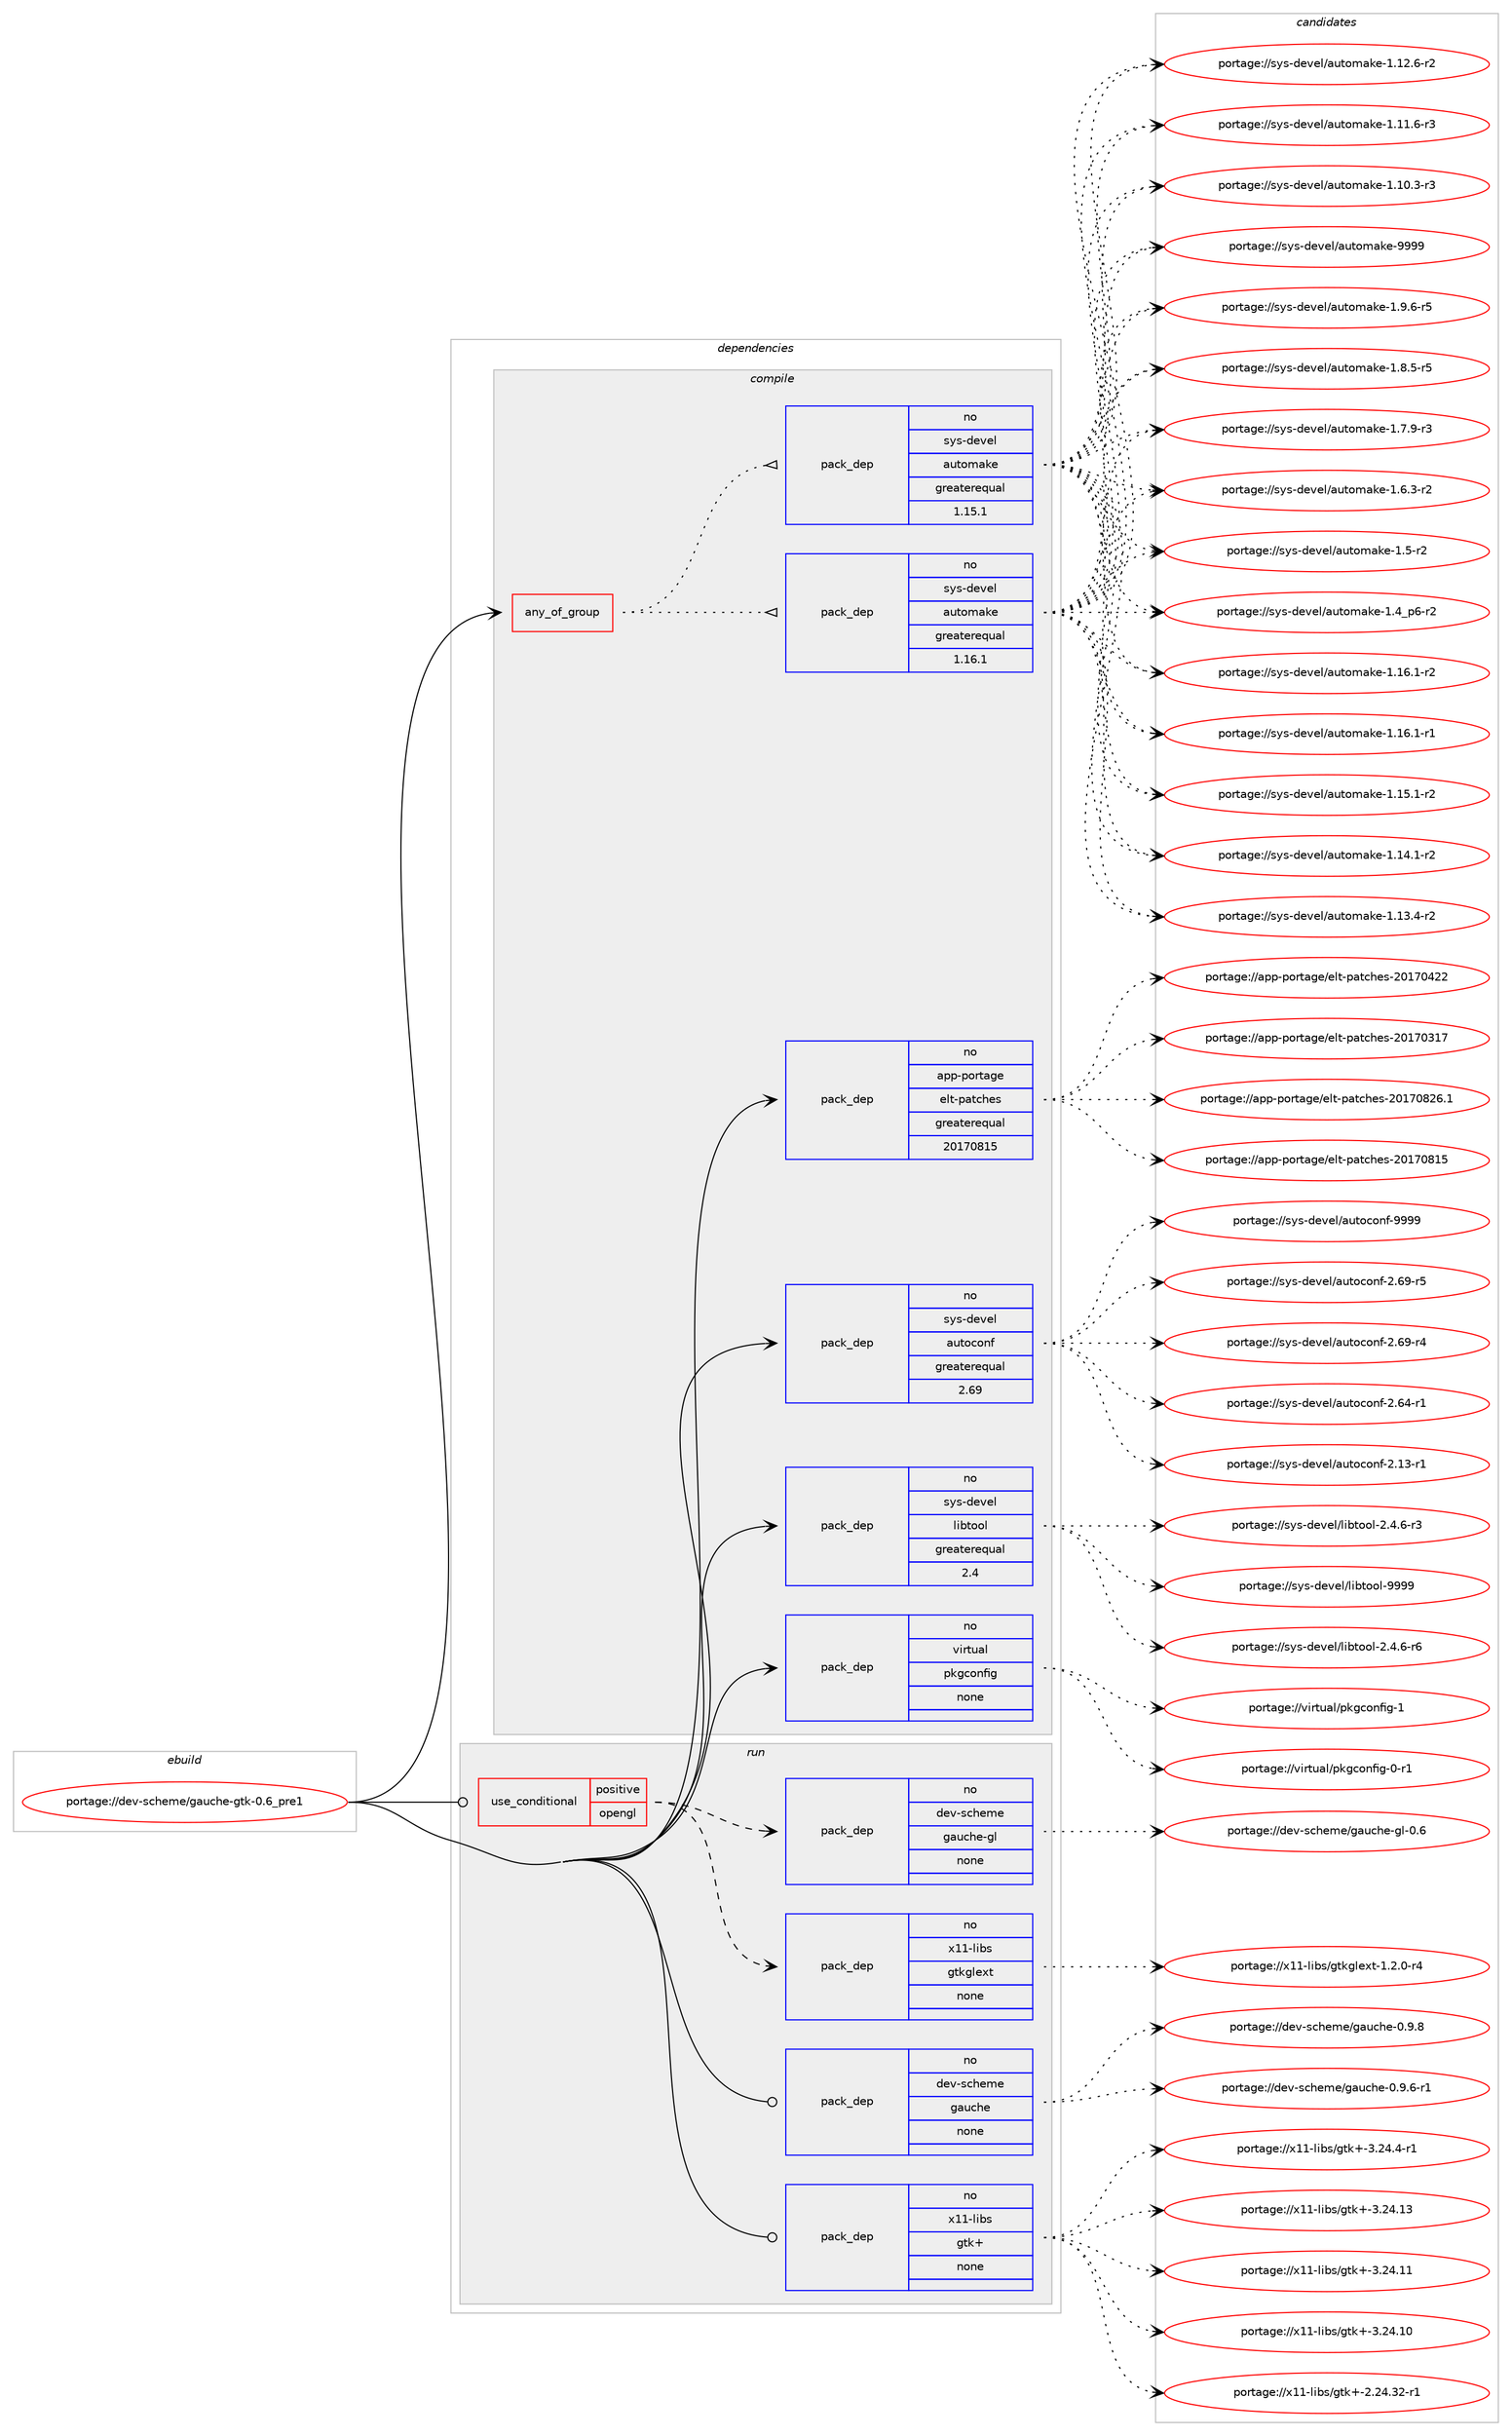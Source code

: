 digraph prolog {

# *************
# Graph options
# *************

newrank=true;
concentrate=true;
compound=true;
graph [rankdir=LR,fontname=Helvetica,fontsize=10,ranksep=1.5];#, ranksep=2.5, nodesep=0.2];
edge  [arrowhead=vee];
node  [fontname=Helvetica,fontsize=10];

# **********
# The ebuild
# **********

subgraph cluster_leftcol {
color=gray;
label=<<i>ebuild</i>>;
id [label="portage://dev-scheme/gauche-gtk-0.6_pre1", color=red, width=4, href="../dev-scheme/gauche-gtk-0.6_pre1.svg"];
}

# ****************
# The dependencies
# ****************

subgraph cluster_midcol {
color=gray;
label=<<i>dependencies</i>>;
subgraph cluster_compile {
fillcolor="#eeeeee";
style=filled;
label=<<i>compile</i>>;
subgraph any4517 {
dependency309270 [label=<<TABLE BORDER="0" CELLBORDER="1" CELLSPACING="0" CELLPADDING="4"><TR><TD CELLPADDING="10">any_of_group</TD></TR></TABLE>>, shape=none, color=red];subgraph pack240568 {
dependency309271 [label=<<TABLE BORDER="0" CELLBORDER="1" CELLSPACING="0" CELLPADDING="4" WIDTH="220"><TR><TD ROWSPAN="6" CELLPADDING="30">pack_dep</TD></TR><TR><TD WIDTH="110">no</TD></TR><TR><TD>sys-devel</TD></TR><TR><TD>automake</TD></TR><TR><TD>greaterequal</TD></TR><TR><TD>1.16.1</TD></TR></TABLE>>, shape=none, color=blue];
}
dependency309270:e -> dependency309271:w [weight=20,style="dotted",arrowhead="oinv"];
subgraph pack240569 {
dependency309272 [label=<<TABLE BORDER="0" CELLBORDER="1" CELLSPACING="0" CELLPADDING="4" WIDTH="220"><TR><TD ROWSPAN="6" CELLPADDING="30">pack_dep</TD></TR><TR><TD WIDTH="110">no</TD></TR><TR><TD>sys-devel</TD></TR><TR><TD>automake</TD></TR><TR><TD>greaterequal</TD></TR><TR><TD>1.15.1</TD></TR></TABLE>>, shape=none, color=blue];
}
dependency309270:e -> dependency309272:w [weight=20,style="dotted",arrowhead="oinv"];
}
id:e -> dependency309270:w [weight=20,style="solid",arrowhead="vee"];
subgraph pack240570 {
dependency309273 [label=<<TABLE BORDER="0" CELLBORDER="1" CELLSPACING="0" CELLPADDING="4" WIDTH="220"><TR><TD ROWSPAN="6" CELLPADDING="30">pack_dep</TD></TR><TR><TD WIDTH="110">no</TD></TR><TR><TD>app-portage</TD></TR><TR><TD>elt-patches</TD></TR><TR><TD>greaterequal</TD></TR><TR><TD>20170815</TD></TR></TABLE>>, shape=none, color=blue];
}
id:e -> dependency309273:w [weight=20,style="solid",arrowhead="vee"];
subgraph pack240571 {
dependency309274 [label=<<TABLE BORDER="0" CELLBORDER="1" CELLSPACING="0" CELLPADDING="4" WIDTH="220"><TR><TD ROWSPAN="6" CELLPADDING="30">pack_dep</TD></TR><TR><TD WIDTH="110">no</TD></TR><TR><TD>sys-devel</TD></TR><TR><TD>autoconf</TD></TR><TR><TD>greaterequal</TD></TR><TR><TD>2.69</TD></TR></TABLE>>, shape=none, color=blue];
}
id:e -> dependency309274:w [weight=20,style="solid",arrowhead="vee"];
subgraph pack240572 {
dependency309275 [label=<<TABLE BORDER="0" CELLBORDER="1" CELLSPACING="0" CELLPADDING="4" WIDTH="220"><TR><TD ROWSPAN="6" CELLPADDING="30">pack_dep</TD></TR><TR><TD WIDTH="110">no</TD></TR><TR><TD>sys-devel</TD></TR><TR><TD>libtool</TD></TR><TR><TD>greaterequal</TD></TR><TR><TD>2.4</TD></TR></TABLE>>, shape=none, color=blue];
}
id:e -> dependency309275:w [weight=20,style="solid",arrowhead="vee"];
subgraph pack240573 {
dependency309276 [label=<<TABLE BORDER="0" CELLBORDER="1" CELLSPACING="0" CELLPADDING="4" WIDTH="220"><TR><TD ROWSPAN="6" CELLPADDING="30">pack_dep</TD></TR><TR><TD WIDTH="110">no</TD></TR><TR><TD>virtual</TD></TR><TR><TD>pkgconfig</TD></TR><TR><TD>none</TD></TR><TR><TD></TD></TR></TABLE>>, shape=none, color=blue];
}
id:e -> dependency309276:w [weight=20,style="solid",arrowhead="vee"];
}
subgraph cluster_compileandrun {
fillcolor="#eeeeee";
style=filled;
label=<<i>compile and run</i>>;
}
subgraph cluster_run {
fillcolor="#eeeeee";
style=filled;
label=<<i>run</i>>;
subgraph cond63981 {
dependency309277 [label=<<TABLE BORDER="0" CELLBORDER="1" CELLSPACING="0" CELLPADDING="4"><TR><TD ROWSPAN="3" CELLPADDING="10">use_conditional</TD></TR><TR><TD>positive</TD></TR><TR><TD>opengl</TD></TR></TABLE>>, shape=none, color=red];
subgraph pack240574 {
dependency309278 [label=<<TABLE BORDER="0" CELLBORDER="1" CELLSPACING="0" CELLPADDING="4" WIDTH="220"><TR><TD ROWSPAN="6" CELLPADDING="30">pack_dep</TD></TR><TR><TD WIDTH="110">no</TD></TR><TR><TD>x11-libs</TD></TR><TR><TD>gtkglext</TD></TR><TR><TD>none</TD></TR><TR><TD></TD></TR></TABLE>>, shape=none, color=blue];
}
dependency309277:e -> dependency309278:w [weight=20,style="dashed",arrowhead="vee"];
subgraph pack240575 {
dependency309279 [label=<<TABLE BORDER="0" CELLBORDER="1" CELLSPACING="0" CELLPADDING="4" WIDTH="220"><TR><TD ROWSPAN="6" CELLPADDING="30">pack_dep</TD></TR><TR><TD WIDTH="110">no</TD></TR><TR><TD>dev-scheme</TD></TR><TR><TD>gauche-gl</TD></TR><TR><TD>none</TD></TR><TR><TD></TD></TR></TABLE>>, shape=none, color=blue];
}
dependency309277:e -> dependency309279:w [weight=20,style="dashed",arrowhead="vee"];
}
id:e -> dependency309277:w [weight=20,style="solid",arrowhead="odot"];
subgraph pack240576 {
dependency309280 [label=<<TABLE BORDER="0" CELLBORDER="1" CELLSPACING="0" CELLPADDING="4" WIDTH="220"><TR><TD ROWSPAN="6" CELLPADDING="30">pack_dep</TD></TR><TR><TD WIDTH="110">no</TD></TR><TR><TD>dev-scheme</TD></TR><TR><TD>gauche</TD></TR><TR><TD>none</TD></TR><TR><TD></TD></TR></TABLE>>, shape=none, color=blue];
}
id:e -> dependency309280:w [weight=20,style="solid",arrowhead="odot"];
subgraph pack240577 {
dependency309281 [label=<<TABLE BORDER="0" CELLBORDER="1" CELLSPACING="0" CELLPADDING="4" WIDTH="220"><TR><TD ROWSPAN="6" CELLPADDING="30">pack_dep</TD></TR><TR><TD WIDTH="110">no</TD></TR><TR><TD>x11-libs</TD></TR><TR><TD>gtk+</TD></TR><TR><TD>none</TD></TR><TR><TD></TD></TR></TABLE>>, shape=none, color=blue];
}
id:e -> dependency309281:w [weight=20,style="solid",arrowhead="odot"];
}
}

# **************
# The candidates
# **************

subgraph cluster_choices {
rank=same;
color=gray;
label=<<i>candidates</i>>;

subgraph choice240568 {
color=black;
nodesep=1;
choice115121115451001011181011084797117116111109971071014557575757 [label="portage://sys-devel/automake-9999", color=red, width=4,href="../sys-devel/automake-9999.svg"];
choice115121115451001011181011084797117116111109971071014549465746544511453 [label="portage://sys-devel/automake-1.9.6-r5", color=red, width=4,href="../sys-devel/automake-1.9.6-r5.svg"];
choice115121115451001011181011084797117116111109971071014549465646534511453 [label="portage://sys-devel/automake-1.8.5-r5", color=red, width=4,href="../sys-devel/automake-1.8.5-r5.svg"];
choice115121115451001011181011084797117116111109971071014549465546574511451 [label="portage://sys-devel/automake-1.7.9-r3", color=red, width=4,href="../sys-devel/automake-1.7.9-r3.svg"];
choice115121115451001011181011084797117116111109971071014549465446514511450 [label="portage://sys-devel/automake-1.6.3-r2", color=red, width=4,href="../sys-devel/automake-1.6.3-r2.svg"];
choice11512111545100101118101108479711711611110997107101454946534511450 [label="portage://sys-devel/automake-1.5-r2", color=red, width=4,href="../sys-devel/automake-1.5-r2.svg"];
choice115121115451001011181011084797117116111109971071014549465295112544511450 [label="portage://sys-devel/automake-1.4_p6-r2", color=red, width=4,href="../sys-devel/automake-1.4_p6-r2.svg"];
choice11512111545100101118101108479711711611110997107101454946495446494511450 [label="portage://sys-devel/automake-1.16.1-r2", color=red, width=4,href="../sys-devel/automake-1.16.1-r2.svg"];
choice11512111545100101118101108479711711611110997107101454946495446494511449 [label="portage://sys-devel/automake-1.16.1-r1", color=red, width=4,href="../sys-devel/automake-1.16.1-r1.svg"];
choice11512111545100101118101108479711711611110997107101454946495346494511450 [label="portage://sys-devel/automake-1.15.1-r2", color=red, width=4,href="../sys-devel/automake-1.15.1-r2.svg"];
choice11512111545100101118101108479711711611110997107101454946495246494511450 [label="portage://sys-devel/automake-1.14.1-r2", color=red, width=4,href="../sys-devel/automake-1.14.1-r2.svg"];
choice11512111545100101118101108479711711611110997107101454946495146524511450 [label="portage://sys-devel/automake-1.13.4-r2", color=red, width=4,href="../sys-devel/automake-1.13.4-r2.svg"];
choice11512111545100101118101108479711711611110997107101454946495046544511450 [label="portage://sys-devel/automake-1.12.6-r2", color=red, width=4,href="../sys-devel/automake-1.12.6-r2.svg"];
choice11512111545100101118101108479711711611110997107101454946494946544511451 [label="portage://sys-devel/automake-1.11.6-r3", color=red, width=4,href="../sys-devel/automake-1.11.6-r3.svg"];
choice11512111545100101118101108479711711611110997107101454946494846514511451 [label="portage://sys-devel/automake-1.10.3-r3", color=red, width=4,href="../sys-devel/automake-1.10.3-r3.svg"];
dependency309271:e -> choice115121115451001011181011084797117116111109971071014557575757:w [style=dotted,weight="100"];
dependency309271:e -> choice115121115451001011181011084797117116111109971071014549465746544511453:w [style=dotted,weight="100"];
dependency309271:e -> choice115121115451001011181011084797117116111109971071014549465646534511453:w [style=dotted,weight="100"];
dependency309271:e -> choice115121115451001011181011084797117116111109971071014549465546574511451:w [style=dotted,weight="100"];
dependency309271:e -> choice115121115451001011181011084797117116111109971071014549465446514511450:w [style=dotted,weight="100"];
dependency309271:e -> choice11512111545100101118101108479711711611110997107101454946534511450:w [style=dotted,weight="100"];
dependency309271:e -> choice115121115451001011181011084797117116111109971071014549465295112544511450:w [style=dotted,weight="100"];
dependency309271:e -> choice11512111545100101118101108479711711611110997107101454946495446494511450:w [style=dotted,weight="100"];
dependency309271:e -> choice11512111545100101118101108479711711611110997107101454946495446494511449:w [style=dotted,weight="100"];
dependency309271:e -> choice11512111545100101118101108479711711611110997107101454946495346494511450:w [style=dotted,weight="100"];
dependency309271:e -> choice11512111545100101118101108479711711611110997107101454946495246494511450:w [style=dotted,weight="100"];
dependency309271:e -> choice11512111545100101118101108479711711611110997107101454946495146524511450:w [style=dotted,weight="100"];
dependency309271:e -> choice11512111545100101118101108479711711611110997107101454946495046544511450:w [style=dotted,weight="100"];
dependency309271:e -> choice11512111545100101118101108479711711611110997107101454946494946544511451:w [style=dotted,weight="100"];
dependency309271:e -> choice11512111545100101118101108479711711611110997107101454946494846514511451:w [style=dotted,weight="100"];
}
subgraph choice240569 {
color=black;
nodesep=1;
choice115121115451001011181011084797117116111109971071014557575757 [label="portage://sys-devel/automake-9999", color=red, width=4,href="../sys-devel/automake-9999.svg"];
choice115121115451001011181011084797117116111109971071014549465746544511453 [label="portage://sys-devel/automake-1.9.6-r5", color=red, width=4,href="../sys-devel/automake-1.9.6-r5.svg"];
choice115121115451001011181011084797117116111109971071014549465646534511453 [label="portage://sys-devel/automake-1.8.5-r5", color=red, width=4,href="../sys-devel/automake-1.8.5-r5.svg"];
choice115121115451001011181011084797117116111109971071014549465546574511451 [label="portage://sys-devel/automake-1.7.9-r3", color=red, width=4,href="../sys-devel/automake-1.7.9-r3.svg"];
choice115121115451001011181011084797117116111109971071014549465446514511450 [label="portage://sys-devel/automake-1.6.3-r2", color=red, width=4,href="../sys-devel/automake-1.6.3-r2.svg"];
choice11512111545100101118101108479711711611110997107101454946534511450 [label="portage://sys-devel/automake-1.5-r2", color=red, width=4,href="../sys-devel/automake-1.5-r2.svg"];
choice115121115451001011181011084797117116111109971071014549465295112544511450 [label="portage://sys-devel/automake-1.4_p6-r2", color=red, width=4,href="../sys-devel/automake-1.4_p6-r2.svg"];
choice11512111545100101118101108479711711611110997107101454946495446494511450 [label="portage://sys-devel/automake-1.16.1-r2", color=red, width=4,href="../sys-devel/automake-1.16.1-r2.svg"];
choice11512111545100101118101108479711711611110997107101454946495446494511449 [label="portage://sys-devel/automake-1.16.1-r1", color=red, width=4,href="../sys-devel/automake-1.16.1-r1.svg"];
choice11512111545100101118101108479711711611110997107101454946495346494511450 [label="portage://sys-devel/automake-1.15.1-r2", color=red, width=4,href="../sys-devel/automake-1.15.1-r2.svg"];
choice11512111545100101118101108479711711611110997107101454946495246494511450 [label="portage://sys-devel/automake-1.14.1-r2", color=red, width=4,href="../sys-devel/automake-1.14.1-r2.svg"];
choice11512111545100101118101108479711711611110997107101454946495146524511450 [label="portage://sys-devel/automake-1.13.4-r2", color=red, width=4,href="../sys-devel/automake-1.13.4-r2.svg"];
choice11512111545100101118101108479711711611110997107101454946495046544511450 [label="portage://sys-devel/automake-1.12.6-r2", color=red, width=4,href="../sys-devel/automake-1.12.6-r2.svg"];
choice11512111545100101118101108479711711611110997107101454946494946544511451 [label="portage://sys-devel/automake-1.11.6-r3", color=red, width=4,href="../sys-devel/automake-1.11.6-r3.svg"];
choice11512111545100101118101108479711711611110997107101454946494846514511451 [label="portage://sys-devel/automake-1.10.3-r3", color=red, width=4,href="../sys-devel/automake-1.10.3-r3.svg"];
dependency309272:e -> choice115121115451001011181011084797117116111109971071014557575757:w [style=dotted,weight="100"];
dependency309272:e -> choice115121115451001011181011084797117116111109971071014549465746544511453:w [style=dotted,weight="100"];
dependency309272:e -> choice115121115451001011181011084797117116111109971071014549465646534511453:w [style=dotted,weight="100"];
dependency309272:e -> choice115121115451001011181011084797117116111109971071014549465546574511451:w [style=dotted,weight="100"];
dependency309272:e -> choice115121115451001011181011084797117116111109971071014549465446514511450:w [style=dotted,weight="100"];
dependency309272:e -> choice11512111545100101118101108479711711611110997107101454946534511450:w [style=dotted,weight="100"];
dependency309272:e -> choice115121115451001011181011084797117116111109971071014549465295112544511450:w [style=dotted,weight="100"];
dependency309272:e -> choice11512111545100101118101108479711711611110997107101454946495446494511450:w [style=dotted,weight="100"];
dependency309272:e -> choice11512111545100101118101108479711711611110997107101454946495446494511449:w [style=dotted,weight="100"];
dependency309272:e -> choice11512111545100101118101108479711711611110997107101454946495346494511450:w [style=dotted,weight="100"];
dependency309272:e -> choice11512111545100101118101108479711711611110997107101454946495246494511450:w [style=dotted,weight="100"];
dependency309272:e -> choice11512111545100101118101108479711711611110997107101454946495146524511450:w [style=dotted,weight="100"];
dependency309272:e -> choice11512111545100101118101108479711711611110997107101454946495046544511450:w [style=dotted,weight="100"];
dependency309272:e -> choice11512111545100101118101108479711711611110997107101454946494946544511451:w [style=dotted,weight="100"];
dependency309272:e -> choice11512111545100101118101108479711711611110997107101454946494846514511451:w [style=dotted,weight="100"];
}
subgraph choice240570 {
color=black;
nodesep=1;
choice971121124511211111411697103101471011081164511297116991041011154550484955485650544649 [label="portage://app-portage/elt-patches-20170826.1", color=red, width=4,href="../app-portage/elt-patches-20170826.1.svg"];
choice97112112451121111141169710310147101108116451129711699104101115455048495548564953 [label="portage://app-portage/elt-patches-20170815", color=red, width=4,href="../app-portage/elt-patches-20170815.svg"];
choice97112112451121111141169710310147101108116451129711699104101115455048495548525050 [label="portage://app-portage/elt-patches-20170422", color=red, width=4,href="../app-portage/elt-patches-20170422.svg"];
choice97112112451121111141169710310147101108116451129711699104101115455048495548514955 [label="portage://app-portage/elt-patches-20170317", color=red, width=4,href="../app-portage/elt-patches-20170317.svg"];
dependency309273:e -> choice971121124511211111411697103101471011081164511297116991041011154550484955485650544649:w [style=dotted,weight="100"];
dependency309273:e -> choice97112112451121111141169710310147101108116451129711699104101115455048495548564953:w [style=dotted,weight="100"];
dependency309273:e -> choice97112112451121111141169710310147101108116451129711699104101115455048495548525050:w [style=dotted,weight="100"];
dependency309273:e -> choice97112112451121111141169710310147101108116451129711699104101115455048495548514955:w [style=dotted,weight="100"];
}
subgraph choice240571 {
color=black;
nodesep=1;
choice115121115451001011181011084797117116111991111101024557575757 [label="portage://sys-devel/autoconf-9999", color=red, width=4,href="../sys-devel/autoconf-9999.svg"];
choice1151211154510010111810110847971171161119911111010245504654574511453 [label="portage://sys-devel/autoconf-2.69-r5", color=red, width=4,href="../sys-devel/autoconf-2.69-r5.svg"];
choice1151211154510010111810110847971171161119911111010245504654574511452 [label="portage://sys-devel/autoconf-2.69-r4", color=red, width=4,href="../sys-devel/autoconf-2.69-r4.svg"];
choice1151211154510010111810110847971171161119911111010245504654524511449 [label="portage://sys-devel/autoconf-2.64-r1", color=red, width=4,href="../sys-devel/autoconf-2.64-r1.svg"];
choice1151211154510010111810110847971171161119911111010245504649514511449 [label="portage://sys-devel/autoconf-2.13-r1", color=red, width=4,href="../sys-devel/autoconf-2.13-r1.svg"];
dependency309274:e -> choice115121115451001011181011084797117116111991111101024557575757:w [style=dotted,weight="100"];
dependency309274:e -> choice1151211154510010111810110847971171161119911111010245504654574511453:w [style=dotted,weight="100"];
dependency309274:e -> choice1151211154510010111810110847971171161119911111010245504654574511452:w [style=dotted,weight="100"];
dependency309274:e -> choice1151211154510010111810110847971171161119911111010245504654524511449:w [style=dotted,weight="100"];
dependency309274:e -> choice1151211154510010111810110847971171161119911111010245504649514511449:w [style=dotted,weight="100"];
}
subgraph choice240572 {
color=black;
nodesep=1;
choice1151211154510010111810110847108105981161111111084557575757 [label="portage://sys-devel/libtool-9999", color=red, width=4,href="../sys-devel/libtool-9999.svg"];
choice1151211154510010111810110847108105981161111111084550465246544511454 [label="portage://sys-devel/libtool-2.4.6-r6", color=red, width=4,href="../sys-devel/libtool-2.4.6-r6.svg"];
choice1151211154510010111810110847108105981161111111084550465246544511451 [label="portage://sys-devel/libtool-2.4.6-r3", color=red, width=4,href="../sys-devel/libtool-2.4.6-r3.svg"];
dependency309275:e -> choice1151211154510010111810110847108105981161111111084557575757:w [style=dotted,weight="100"];
dependency309275:e -> choice1151211154510010111810110847108105981161111111084550465246544511454:w [style=dotted,weight="100"];
dependency309275:e -> choice1151211154510010111810110847108105981161111111084550465246544511451:w [style=dotted,weight="100"];
}
subgraph choice240573 {
color=black;
nodesep=1;
choice1181051141161179710847112107103991111101021051034549 [label="portage://virtual/pkgconfig-1", color=red, width=4,href="../virtual/pkgconfig-1.svg"];
choice11810511411611797108471121071039911111010210510345484511449 [label="portage://virtual/pkgconfig-0-r1", color=red, width=4,href="../virtual/pkgconfig-0-r1.svg"];
dependency309276:e -> choice1181051141161179710847112107103991111101021051034549:w [style=dotted,weight="100"];
dependency309276:e -> choice11810511411611797108471121071039911111010210510345484511449:w [style=dotted,weight="100"];
}
subgraph choice240574 {
color=black;
nodesep=1;
choice12049494510810598115471031161071031081011201164549465046484511452 [label="portage://x11-libs/gtkglext-1.2.0-r4", color=red, width=4,href="../x11-libs/gtkglext-1.2.0-r4.svg"];
dependency309278:e -> choice12049494510810598115471031161071031081011201164549465046484511452:w [style=dotted,weight="100"];
}
subgraph choice240575 {
color=black;
nodesep=1;
choice10010111845115991041011091014710397117991041014510310845484654 [label="portage://dev-scheme/gauche-gl-0.6", color=red, width=4,href="../dev-scheme/gauche-gl-0.6.svg"];
dependency309279:e -> choice10010111845115991041011091014710397117991041014510310845484654:w [style=dotted,weight="100"];
}
subgraph choice240576 {
color=black;
nodesep=1;
choice1001011184511599104101109101471039711799104101454846574656 [label="portage://dev-scheme/gauche-0.9.8", color=red, width=4,href="../dev-scheme/gauche-0.9.8.svg"];
choice10010111845115991041011091014710397117991041014548465746544511449 [label="portage://dev-scheme/gauche-0.9.6-r1", color=red, width=4,href="../dev-scheme/gauche-0.9.6-r1.svg"];
dependency309280:e -> choice1001011184511599104101109101471039711799104101454846574656:w [style=dotted,weight="100"];
dependency309280:e -> choice10010111845115991041011091014710397117991041014548465746544511449:w [style=dotted,weight="100"];
}
subgraph choice240577 {
color=black;
nodesep=1;
choice120494945108105981154710311610743455146505246524511449 [label="portage://x11-libs/gtk+-3.24.4-r1", color=red, width=4,href="../x11-libs/gtk+-3.24.4-r1.svg"];
choice1204949451081059811547103116107434551465052464951 [label="portage://x11-libs/gtk+-3.24.13", color=red, width=4,href="../x11-libs/gtk+-3.24.13.svg"];
choice1204949451081059811547103116107434551465052464949 [label="portage://x11-libs/gtk+-3.24.11", color=red, width=4,href="../x11-libs/gtk+-3.24.11.svg"];
choice1204949451081059811547103116107434551465052464948 [label="portage://x11-libs/gtk+-3.24.10", color=red, width=4,href="../x11-libs/gtk+-3.24.10.svg"];
choice12049494510810598115471031161074345504650524651504511449 [label="portage://x11-libs/gtk+-2.24.32-r1", color=red, width=4,href="../x11-libs/gtk+-2.24.32-r1.svg"];
dependency309281:e -> choice120494945108105981154710311610743455146505246524511449:w [style=dotted,weight="100"];
dependency309281:e -> choice1204949451081059811547103116107434551465052464951:w [style=dotted,weight="100"];
dependency309281:e -> choice1204949451081059811547103116107434551465052464949:w [style=dotted,weight="100"];
dependency309281:e -> choice1204949451081059811547103116107434551465052464948:w [style=dotted,weight="100"];
dependency309281:e -> choice12049494510810598115471031161074345504650524651504511449:w [style=dotted,weight="100"];
}
}

}

